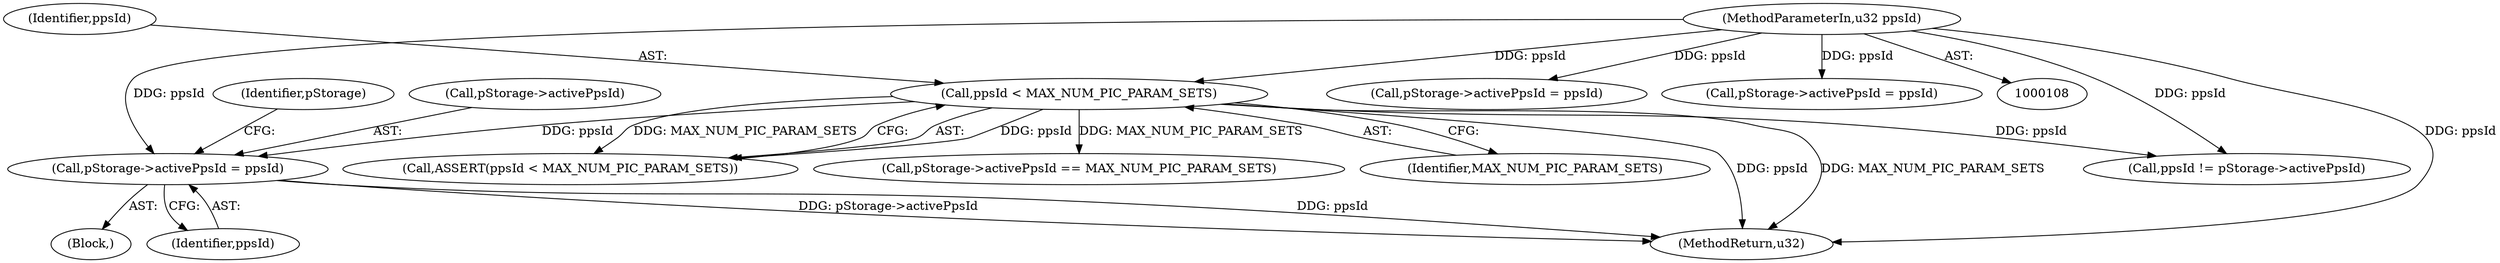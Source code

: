 digraph "0_Android_60547808ca4e9cfac50028c00c58a6ceb2319301@pointer" {
"1000178" [label="(Call,pStorage->activePpsId = ppsId)"];
"1000118" [label="(Call,ppsId < MAX_NUM_PIC_PARAM_SETS)"];
"1000110" [label="(MethodParameterIn,u32 ppsId)"];
"1000517" [label="(Call,pStorage->activePpsId = ppsId)"];
"1000177" [label="(Block,)"];
"1000172" [label="(Call,pStorage->activePpsId == MAX_NUM_PIC_PARAM_SETS)"];
"1000120" [label="(Identifier,MAX_NUM_PIC_PARAM_SETS)"];
"1000117" [label="(Call,ASSERT(ppsId < MAX_NUM_PIC_PARAM_SETS))"];
"1000119" [label="(Identifier,ppsId)"];
"1000409" [label="(Call,ppsId != pStorage->activePpsId)"];
"1000110" [label="(MethodParameterIn,u32 ppsId)"];
"1000433" [label="(Call,pStorage->activePpsId = ppsId)"];
"1000182" [label="(Identifier,ppsId)"];
"1000178" [label="(Call,pStorage->activePpsId = ppsId)"];
"1000179" [label="(Call,pStorage->activePpsId)"];
"1000533" [label="(MethodReturn,u32)"];
"1000118" [label="(Call,ppsId < MAX_NUM_PIC_PARAM_SETS)"];
"1000185" [label="(Identifier,pStorage)"];
"1000178" -> "1000177"  [label="AST: "];
"1000178" -> "1000182"  [label="CFG: "];
"1000179" -> "1000178"  [label="AST: "];
"1000182" -> "1000178"  [label="AST: "];
"1000185" -> "1000178"  [label="CFG: "];
"1000178" -> "1000533"  [label="DDG: ppsId"];
"1000178" -> "1000533"  [label="DDG: pStorage->activePpsId"];
"1000118" -> "1000178"  [label="DDG: ppsId"];
"1000110" -> "1000178"  [label="DDG: ppsId"];
"1000118" -> "1000117"  [label="AST: "];
"1000118" -> "1000120"  [label="CFG: "];
"1000119" -> "1000118"  [label="AST: "];
"1000120" -> "1000118"  [label="AST: "];
"1000117" -> "1000118"  [label="CFG: "];
"1000118" -> "1000533"  [label="DDG: MAX_NUM_PIC_PARAM_SETS"];
"1000118" -> "1000533"  [label="DDG: ppsId"];
"1000118" -> "1000117"  [label="DDG: ppsId"];
"1000118" -> "1000117"  [label="DDG: MAX_NUM_PIC_PARAM_SETS"];
"1000110" -> "1000118"  [label="DDG: ppsId"];
"1000118" -> "1000172"  [label="DDG: MAX_NUM_PIC_PARAM_SETS"];
"1000118" -> "1000409"  [label="DDG: ppsId"];
"1000110" -> "1000108"  [label="AST: "];
"1000110" -> "1000533"  [label="DDG: ppsId"];
"1000110" -> "1000409"  [label="DDG: ppsId"];
"1000110" -> "1000433"  [label="DDG: ppsId"];
"1000110" -> "1000517"  [label="DDG: ppsId"];
}
